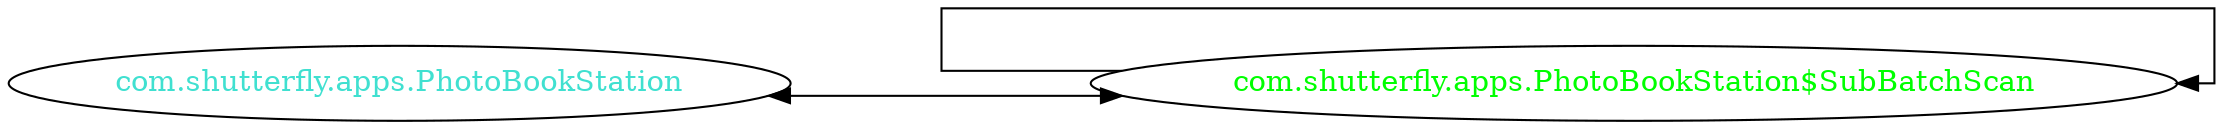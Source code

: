 digraph dependencyGraph {
 concentrate=true;
 ranksep="2.0";
 rankdir="LR"; 
 splines="ortho";
"com.shutterfly.apps.PhotoBookStation$SubBatchScan" [fontcolor="red"];
"com.shutterfly.apps.PhotoBookStation$SubBatchScan" [ fontcolor="green" ];
"com.shutterfly.apps.PhotoBookStation$SubBatchScan"->"com.shutterfly.apps.PhotoBookStation$SubBatchScan";
"com.shutterfly.apps.PhotoBookStation" [ fontcolor="turquoise" ];
"com.shutterfly.apps.PhotoBookStation"->"com.shutterfly.apps.PhotoBookStation$SubBatchScan" [dir=both];
}